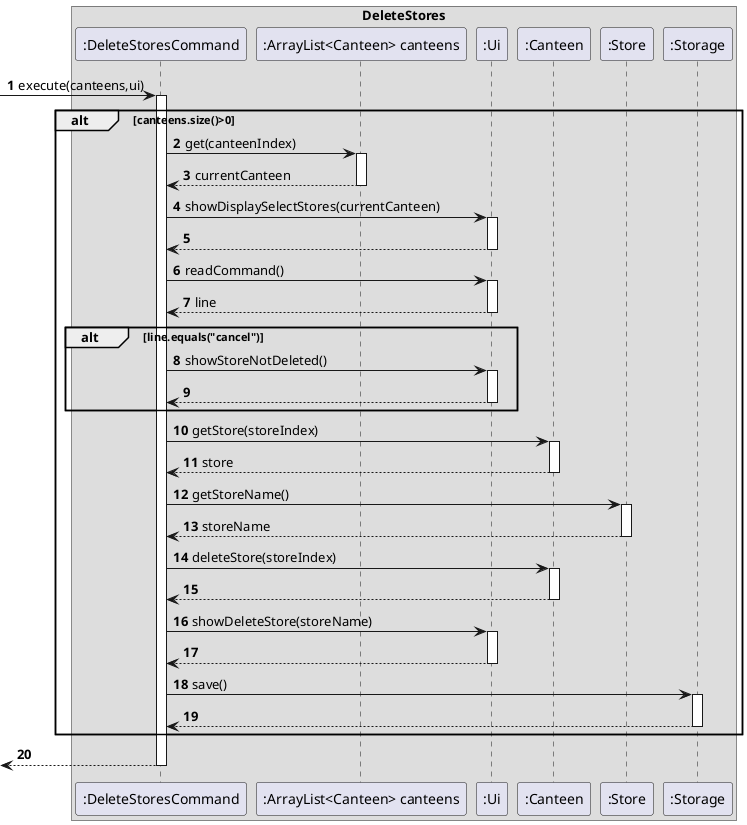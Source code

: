 @startuml
'https://plantuml.com/sequence-diagram

autonumber
box DeleteStores


->":DeleteStoresCommand": execute(canteens,ui)
activate ":DeleteStoresCommand"
alt canteens.size()>0
    ":DeleteStoresCommand"->":ArrayList<Canteen> canteens":get(canteenIndex)
    activate ":ArrayList<Canteen> canteens"
    ":ArrayList<Canteen> canteens"-->":DeleteStoresCommand":currentCanteen
    deactivate ":ArrayList<Canteen> canteens"
    ":DeleteStoresCommand"->":Ui":showDisplaySelectStores(currentCanteen)
    activate ":Ui"
    ":Ui"-->":DeleteStoresCommand"
    deactivate ":Ui"
    ":DeleteStoresCommand"->":Ui":readCommand()
    activate ":Ui"
    ":Ui"-->":DeleteStoresCommand":line
    deactivate ":Ui"
    alt line.equals("cancel")
        ":DeleteStoresCommand"->":Ui":showStoreNotDeleted()
        activate ":Ui"
        ":Ui"-->":DeleteStoresCommand"
        deactivate ":Ui"
    end
    ":DeleteStoresCommand"->":Canteen":getStore(storeIndex)
    activate ":Canteen"
    ":Canteen"-->":DeleteStoresCommand":store
    deactivate ":Canteen"
    ":DeleteStoresCommand"->":Store":getStoreName()
    activate ":Store"
    ":Store" --> ":DeleteStoresCommand": storeName
    deactivate ":Store"
    ":DeleteStoresCommand"->":Canteen":deleteStore(storeIndex)
    activate ":Canteen"
    ":Canteen"-->":DeleteStoresCommand"
    deactivate ":Canteen"
    ":DeleteStoresCommand"->":Ui":showDeleteStore(storeName)
    activate ":Ui"
    ":Ui"-->":DeleteStoresCommand"
    deactivate ":Ui"
    ":DeleteStoresCommand"->":Storage":save()
    activate ":Storage"
    ":Storage" -->":DeleteStoresCommand"
    deactivate ":Storage"
end
<--":DeleteStoresCommand"
deactivate ":DeleteStoresCommand"
@enduml